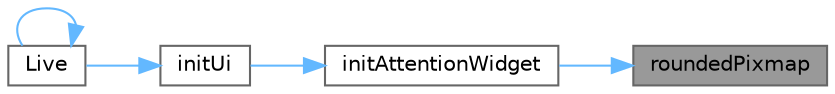 digraph "roundedPixmap"
{
 // LATEX_PDF_SIZE
  bgcolor="transparent";
  edge [fontname=Helvetica,fontsize=10,labelfontname=Helvetica,labelfontsize=10];
  node [fontname=Helvetica,fontsize=10,shape=box,height=0.2,width=0.4];
  rankdir="RL";
  Node1 [id="Node000001",label="roundedPixmap",height=0.2,width=0.4,color="gray40", fillcolor="grey60", style="filled", fontcolor="black",tooltip="生成圆角图片"];
  Node1 -> Node2 [id="edge1_Node000001_Node000002",dir="back",color="steelblue1",style="solid",tooltip=" "];
  Node2 [id="Node000002",label="initAttentionWidget",height=0.2,width=0.4,color="grey40", fillcolor="white", style="filled",URL="$class_live.html#a938225792709e21cfaf5094707b112c5",tooltip="初始化关注控件"];
  Node2 -> Node3 [id="edge2_Node000002_Node000003",dir="back",color="steelblue1",style="solid",tooltip=" "];
  Node3 [id="Node000003",label="initUi",height=0.2,width=0.4,color="grey40", fillcolor="white", style="filled",URL="$class_live.html#afba6e95967cc3eb25fd518f7bde6ec04",tooltip="初始化界面"];
  Node3 -> Node4 [id="edge3_Node000003_Node000004",dir="back",color="steelblue1",style="solid",tooltip=" "];
  Node4 [id="Node000004",label="Live",height=0.2,width=0.4,color="grey40", fillcolor="white", style="filled",URL="$class_live.html#a7a85b4c036d306838552743d84666d47",tooltip="构造函数，初始化直播主界面"];
  Node4 -> Node4 [id="edge4_Node000004_Node000004",dir="back",color="steelblue1",style="solid",tooltip=" "];
}
